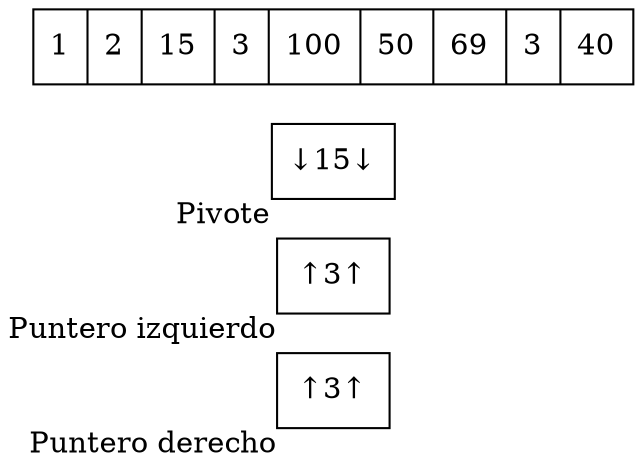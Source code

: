 digraph G{ node [shape = record ];
 rankdir=LR;puntDer[label="↑3↑" xlabel="Puntero derecho" pos = "12,0!"]
puntIzq[label="↑3↑" xlabel="Puntero izquierdo" pos = "8,0!"]
pivote[label="↓15↓" xlabel ="Pivote" pos = "10,2!"]
X[label="{ 1|2|15|3|100|50|69|3|40}" pos = "10,1!" ]}
